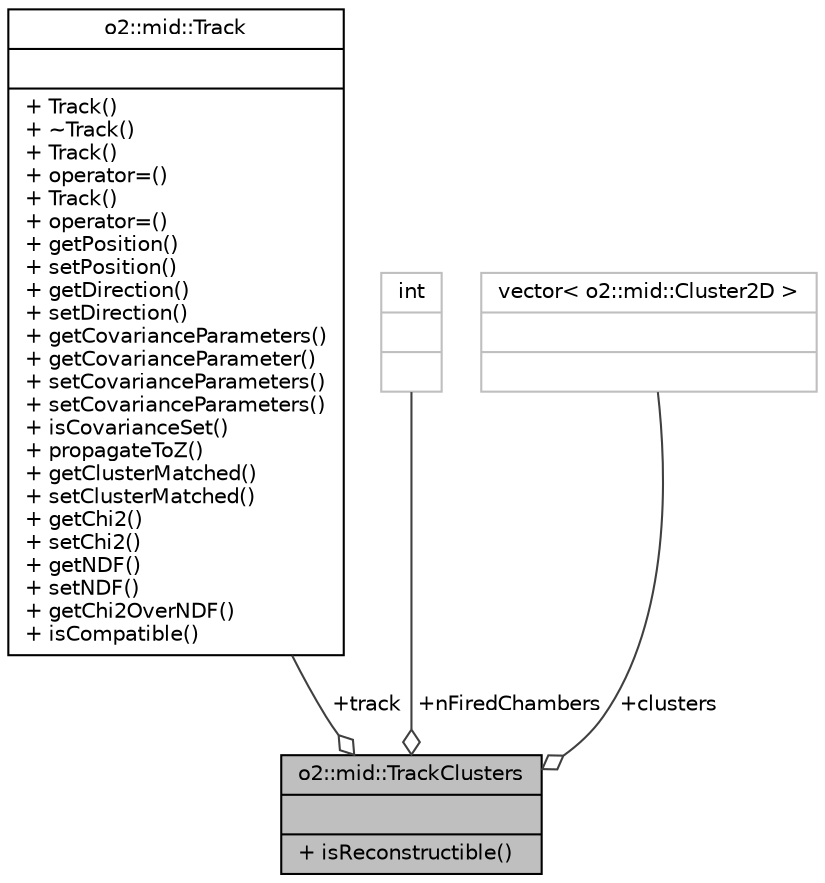 digraph "o2::mid::TrackClusters"
{
 // INTERACTIVE_SVG=YES
  bgcolor="transparent";
  edge [fontname="Helvetica",fontsize="10",labelfontname="Helvetica",labelfontsize="10"];
  node [fontname="Helvetica",fontsize="10",shape=record];
  Node1 [label="{o2::mid::TrackClusters\n||+ isReconstructible()\l}",height=0.2,width=0.4,color="black", fillcolor="grey75", style="filled" fontcolor="black"];
  Node2 -> Node1 [color="grey25",fontsize="10",style="solid",label=" +track" ,arrowhead="odiamond",fontname="Helvetica"];
  Node2 [label="{o2::mid::Track\n||+ Track()\l+ ~Track()\l+ Track()\l+ operator=()\l+ Track()\l+ operator=()\l+ getPosition()\l+ setPosition()\l+ getDirection()\l+ setDirection()\l+ getCovarianceParameters()\l+ getCovarianceParameter()\l+ setCovarianceParameters()\l+ setCovarianceParameters()\l+ isCovarianceSet()\l+ propagateToZ()\l+ getClusterMatched()\l+ setClusterMatched()\l+ getChi2()\l+ setChi2()\l+ getNDF()\l+ setNDF()\l+ getChi2OverNDF()\l+ isCompatible()\l}",height=0.2,width=0.4,color="black",URL="$d9/d4f/classo2_1_1mid_1_1Track.html",tooltip="This class defines the MID track. "];
  Node3 -> Node1 [color="grey25",fontsize="10",style="solid",label=" +nFiredChambers" ,arrowhead="odiamond",fontname="Helvetica"];
  Node3 [label="{int\n||}",height=0.2,width=0.4,color="grey75"];
  Node4 -> Node1 [color="grey25",fontsize="10",style="solid",label=" +clusters" ,arrowhead="odiamond",fontname="Helvetica"];
  Node4 [label="{vector\< o2::mid::Cluster2D \>\n||}",height=0.2,width=0.4,color="grey75"];
}
